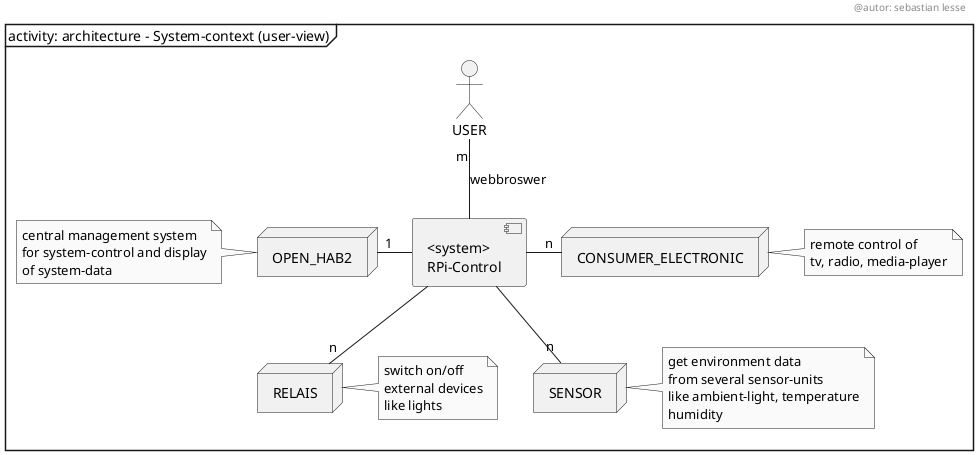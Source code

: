 @startuml

skinparam monochrome true

header
@autor: sebastian lesse
endheader

mainframe activity: architecture - System-context (user-view)

actor USER

component rpi_control [
	<system>
	RPi-Control
]

node SENSOR {
}

node OPEN_HAB2 {
}

node RELAIS {
}

node CONSUMER_ELECTRONIC {

}

[rpi_control] -up- "m" USER : webbroswer
[rpi_control] -- "n" SENSOR
[rpi_control] -- "n" RELAIS
[rpi_control] -left- "1" OPEN_HAB2
[rpi_control] -right- "n" CONSUMER_ELECTRONIC

note right of RELAIS
switch on/off
external devices
like lights
end note

note right of SENSOR
get environment data
from several sensor-units
like ambient-light, temperature
humidity
end note

note right of CONSUMER_ELECTRONIC
remote control of
tv, radio, media-player
end note

note left of OPEN_HAB2
central management system
for system-control and display
of system-data
end note

@enduml